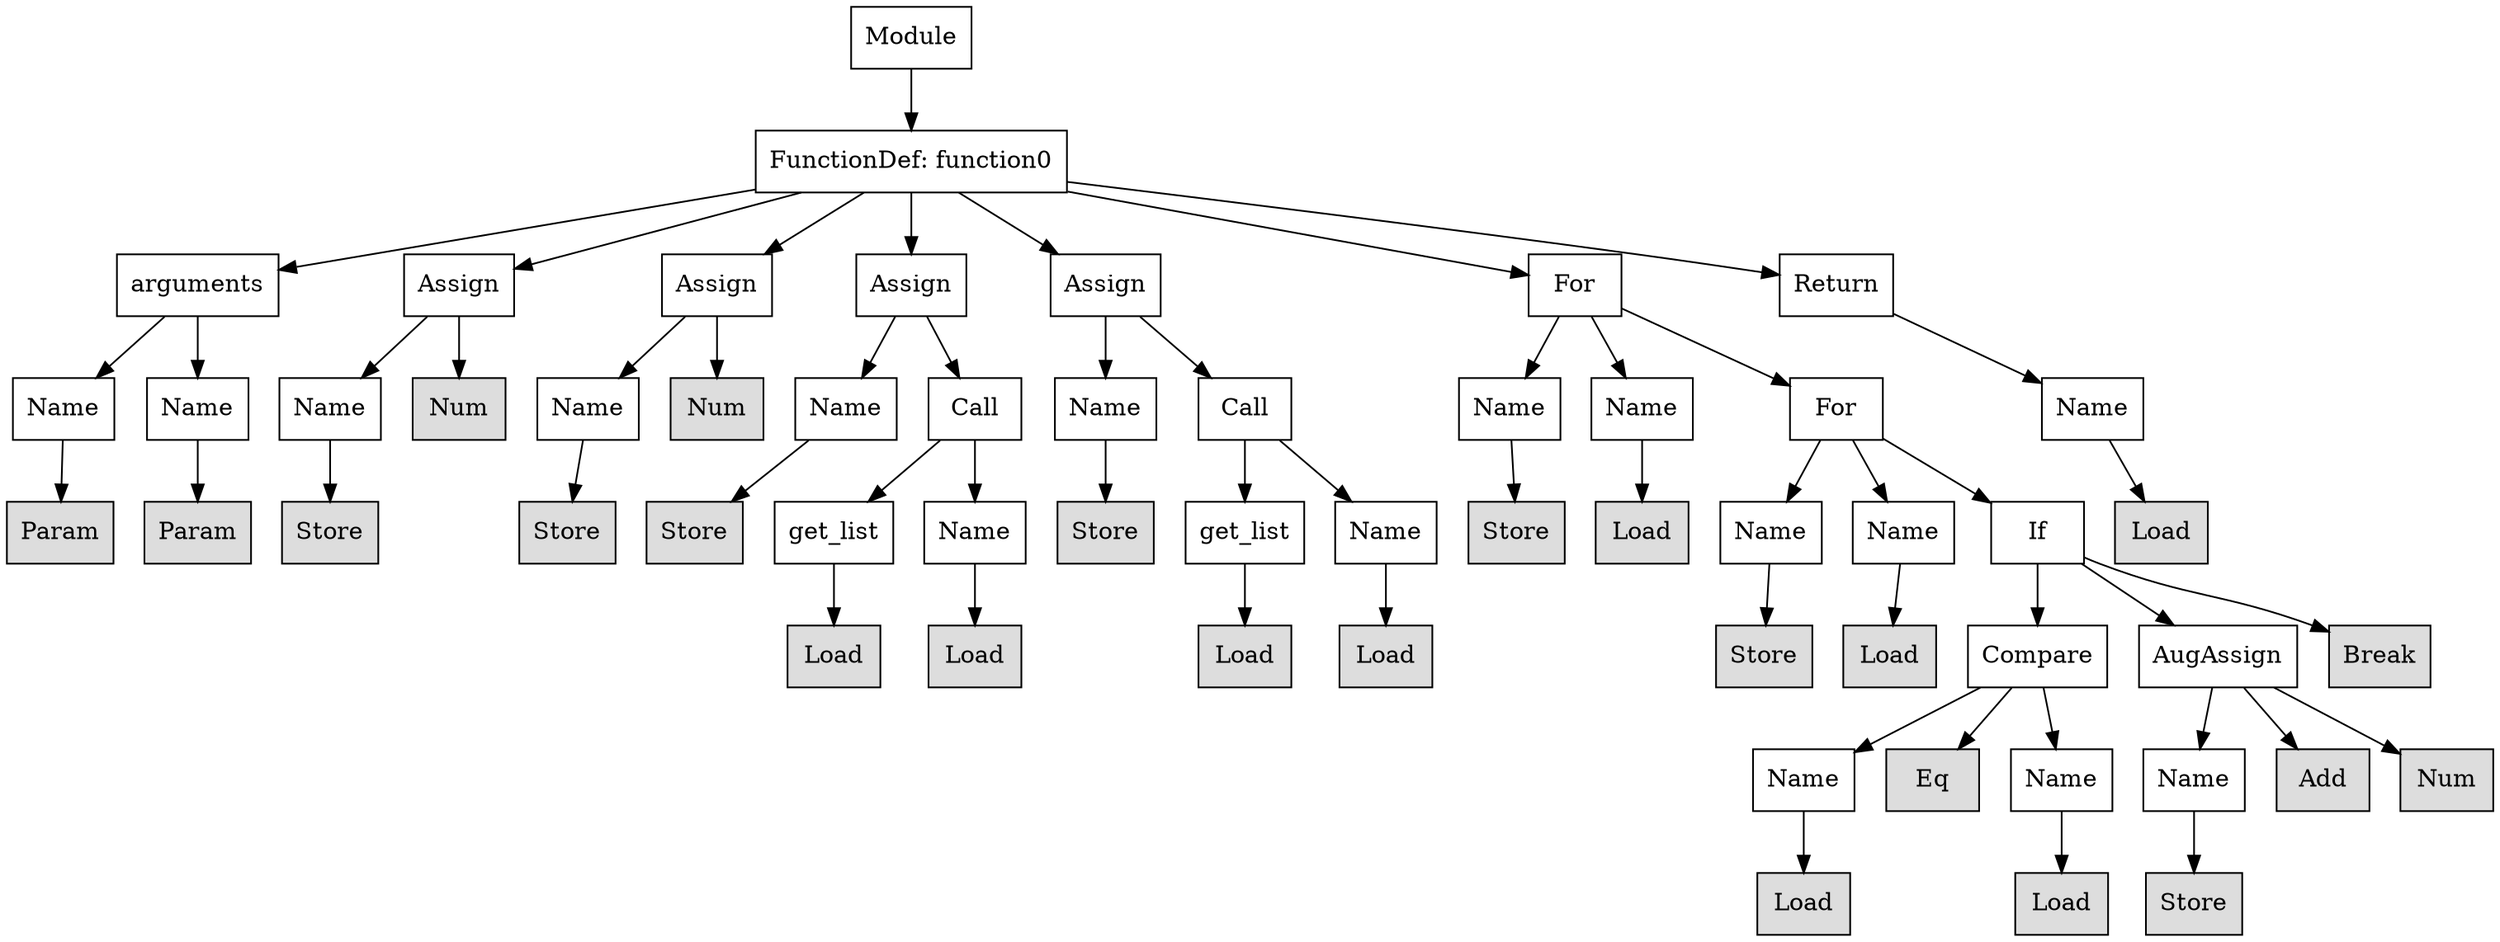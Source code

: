 digraph G {
n0 [shape=rect, label="Module"];
n1 [shape=rect, label="FunctionDef: function0"];
n2 [shape=rect, label="arguments"];
n3 [shape=rect, label="Assign"];
n4 [shape=rect, label="Assign"];
n5 [shape=rect, label="Assign"];
n6 [shape=rect, label="Assign"];
n7 [shape=rect, label="For"];
n8 [shape=rect, label="Return"];
n9 [shape=rect, label="Name"];
n10 [shape=rect, label="Name"];
n11 [shape=rect, label="Name"];
n12 [shape=rect, label="Num" style="filled" fillcolor="#dddddd"];
n13 [shape=rect, label="Name"];
n14 [shape=rect, label="Num" style="filled" fillcolor="#dddddd"];
n15 [shape=rect, label="Name"];
n16 [shape=rect, label="Call"];
n17 [shape=rect, label="Name"];
n18 [shape=rect, label="Call"];
n19 [shape=rect, label="Name"];
n20 [shape=rect, label="Name"];
n21 [shape=rect, label="For"];
n22 [shape=rect, label="Name"];
n23 [shape=rect, label="Param" style="filled" fillcolor="#dddddd"];
n24 [shape=rect, label="Param" style="filled" fillcolor="#dddddd"];
n25 [shape=rect, label="Store" style="filled" fillcolor="#dddddd"];
n26 [shape=rect, label="Store" style="filled" fillcolor="#dddddd"];
n27 [shape=rect, label="Store" style="filled" fillcolor="#dddddd"];
n28 [shape=rect, label="get_list"];
n29 [shape=rect, label="Name"];
n30 [shape=rect, label="Store" style="filled" fillcolor="#dddddd"];
n31 [shape=rect, label="get_list"];
n32 [shape=rect, label="Name"];
n33 [shape=rect, label="Store" style="filled" fillcolor="#dddddd"];
n34 [shape=rect, label="Load" style="filled" fillcolor="#dddddd"];
n35 [shape=rect, label="Name"];
n36 [shape=rect, label="Name"];
n37 [shape=rect, label="If"];
n38 [shape=rect, label="Load" style="filled" fillcolor="#dddddd"];
n39 [shape=rect, label="Load" style="filled" fillcolor="#dddddd"];
n40 [shape=rect, label="Load" style="filled" fillcolor="#dddddd"];
n41 [shape=rect, label="Load" style="filled" fillcolor="#dddddd"];
n42 [shape=rect, label="Load" style="filled" fillcolor="#dddddd"];
n43 [shape=rect, label="Store" style="filled" fillcolor="#dddddd"];
n44 [shape=rect, label="Load" style="filled" fillcolor="#dddddd"];
n45 [shape=rect, label="Compare"];
n46 [shape=rect, label="AugAssign"];
n47 [shape=rect, label="Break" style="filled" fillcolor="#dddddd"];
n48 [shape=rect, label="Name"];
n49 [shape=rect, label="Eq" style="filled" fillcolor="#dddddd"];
n50 [shape=rect, label="Name"];
n51 [shape=rect, label="Name"];
n52 [shape=rect, label="Add" style="filled" fillcolor="#dddddd"];
n53 [shape=rect, label="Num" style="filled" fillcolor="#dddddd"];
n54 [shape=rect, label="Load" style="filled" fillcolor="#dddddd"];
n55 [shape=rect, label="Load" style="filled" fillcolor="#dddddd"];
n56 [shape=rect, label="Store" style="filled" fillcolor="#dddddd"];
n0 -> n1;
n1 -> n2;
n1 -> n3;
n1 -> n4;
n1 -> n5;
n1 -> n6;
n1 -> n7;
n1 -> n8;
n2 -> n9;
n2 -> n10;
n3 -> n11;
n3 -> n12;
n4 -> n13;
n4 -> n14;
n5 -> n15;
n5 -> n16;
n6 -> n17;
n6 -> n18;
n7 -> n19;
n7 -> n20;
n7 -> n21;
n8 -> n22;
n9 -> n23;
n10 -> n24;
n11 -> n25;
n13 -> n26;
n15 -> n27;
n16 -> n28;
n16 -> n29;
n17 -> n30;
n18 -> n31;
n18 -> n32;
n19 -> n33;
n20 -> n34;
n21 -> n35;
n21 -> n36;
n21 -> n37;
n22 -> n38;
n28 -> n39;
n29 -> n40;
n31 -> n41;
n32 -> n42;
n35 -> n43;
n36 -> n44;
n37 -> n45;
n37 -> n46;
n37 -> n47;
n45 -> n48;
n45 -> n49;
n45 -> n50;
n46 -> n51;
n46 -> n52;
n46 -> n53;
n48 -> n54;
n50 -> n55;
n51 -> n56;
}

